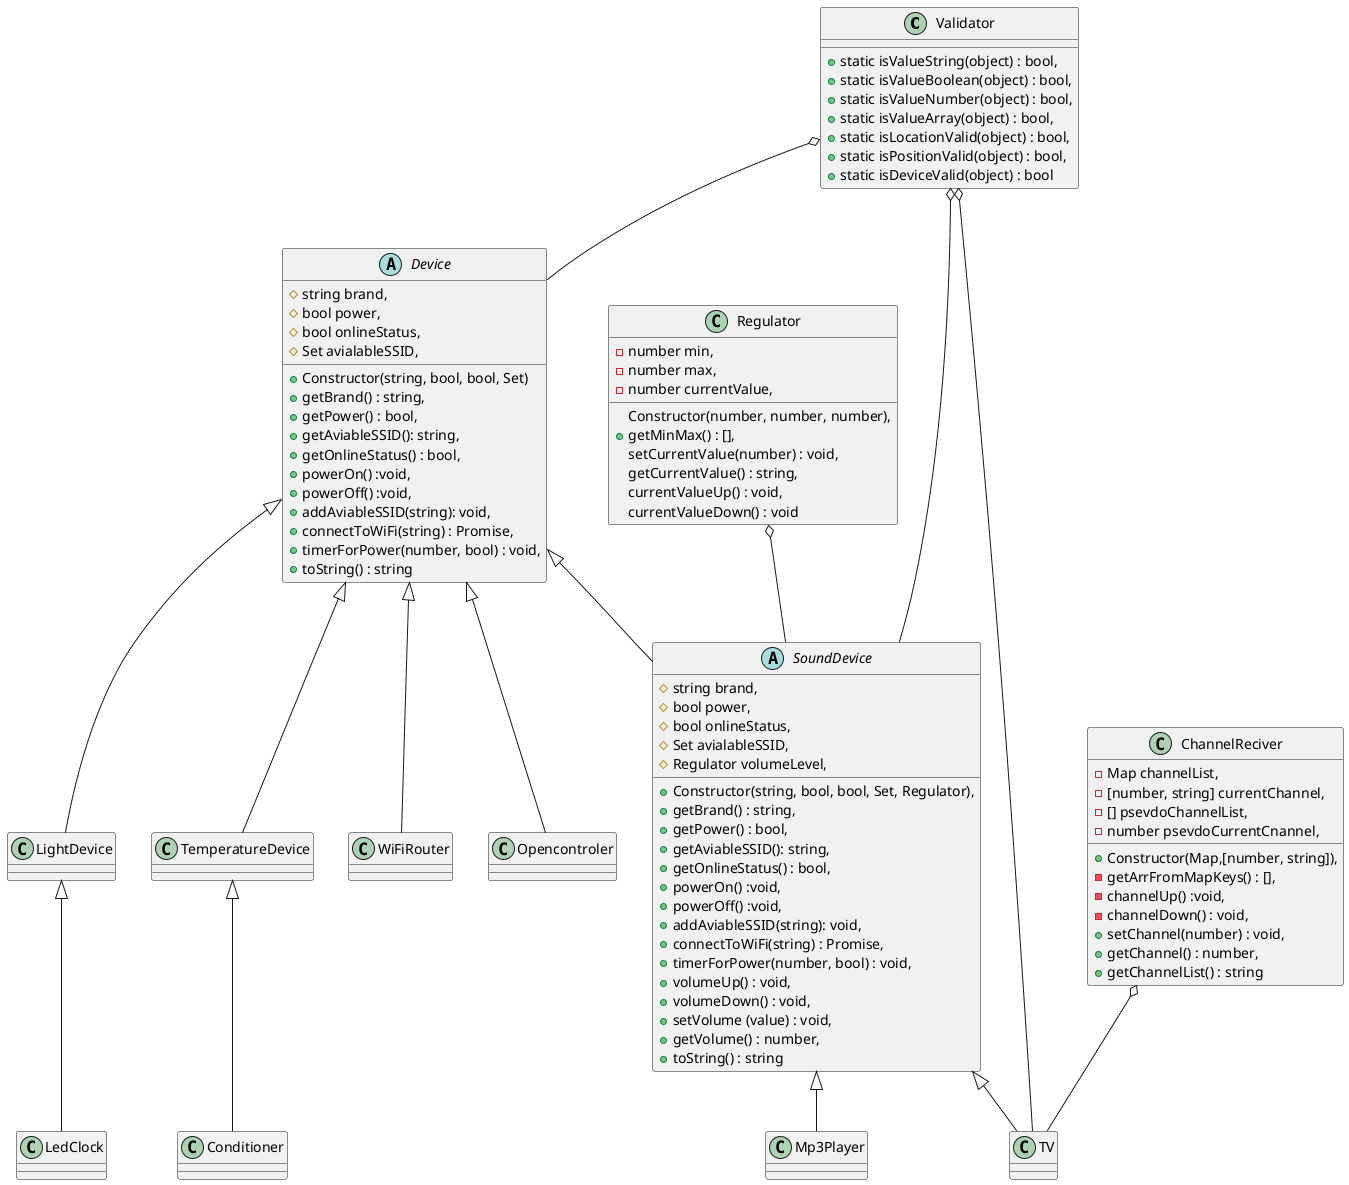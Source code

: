 skinparam classAttributeIconSize 0
@startuml smartHome

class Validator{
    +static isValueString(object) : bool,
    +static isValueBoolean(object) : bool,
    +static isValueNumber(object) : bool,
    +static isValueArray(object) : bool,
    +static isLocationValid(object) : bool,
    +static isPositionValid(object) : bool,
    +static isDeviceValid(object) : bool
}

class ChannelReciver{
    +Constructor(Map,[number, string]),
    -Map channelList, 
    -[number, string] currentChannel,
    -[] psevdoChannelList,
    -number psevdoCurrentCnannel,
    -getArrFromMapKeys() : [],
    -channelUp() :void,
    -channelDown() : void,
    +setChannel(number) : void, 
    +getChannel() : number,
    +getChannelList() : string
}

class Regulator{
    Constructor(number, number, number),
    -number min,
    -number max,
    -number currentValue,
    +getMinMax() : [],
    setCurrentValue(number) : void,
    getCurrentValue() : string, 
    currentValueUp() : void,
    currentValueDown() : void
}


abstract class Device{
    +Constructor(string, bool, bool, Set)
    #string brand,
    #bool power,
    #bool onlineStatus,
    #Set avialableSSID,
    +getBrand() : string,
    +getPower() : bool,
    +getAviableSSID(): string,
    +getOnlineStatus() : bool,
    +powerOn() :void,
    +powerOff() :void,
    +addAviableSSID(string): void,
    +connectToWiFi(string) : Promise,
    +timerForPower(number, bool) : void,
    +toString() : string
}

abstract class SoundDevice{
    +Constructor(string, bool, bool, Set, Regulator),
    #string brand,
    #bool power,
    #bool onlineStatus,
    #Set avialableSSID,
    #Regulator volumeLevel,
    +getBrand() : string,
    +getPower() : bool,
    +getAviableSSID(): string,
    +getOnlineStatus() : bool,
    +powerOn() :void,
    +powerOff() :void,
    +addAviableSSID(string): void,
    +connectToWiFi(string) : Promise,
    +timerForPower(number, bool) : void,
    +volumeUp() : void,
    +volumeDown() : void,
    +setVolume (value) : void, 
    +getVolume() : number,
    +toString() : string
}


Device <|-- SoundDevice
Device <|-- WiFiRouter
Device <|-- Opencontroler
Device <|-- LightDevice
Device <|-- TemperatureDevice


SoundDevice <|-- TV
SoundDevice <|-- Mp3Player

LightDevice <|-- LedClock
TemperatureDevice <|-- Conditioner

ChannelReciver o-- TV
Regulator o-- SoundDevice
Validator o-- Device
Validator o-- SoundDevice
Validator o-- TV




@enduml